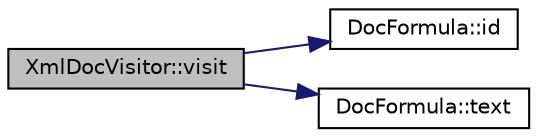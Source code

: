 digraph "XmlDocVisitor::visit"
{
 // LATEX_PDF_SIZE
  edge [fontname="Helvetica",fontsize="10",labelfontname="Helvetica",labelfontsize="10"];
  node [fontname="Helvetica",fontsize="10",shape=record];
  rankdir="LR";
  Node1 [label="XmlDocVisitor::visit",height=0.2,width=0.4,color="black", fillcolor="grey75", style="filled", fontcolor="black",tooltip=" "];
  Node1 -> Node2 [color="midnightblue",fontsize="10",style="solid",fontname="Helvetica"];
  Node2 [label="DocFormula::id",height=0.2,width=0.4,color="black", fillcolor="white", style="filled",URL="$classDocFormula.html#ad34d6903f1f038579b131efa2efc2a06",tooltip=" "];
  Node1 -> Node3 [color="midnightblue",fontsize="10",style="solid",fontname="Helvetica"];
  Node3 [label="DocFormula::text",height=0.2,width=0.4,color="black", fillcolor="white", style="filled",URL="$classDocFormula.html#a4744feabb05063f6019698f2b47a960c",tooltip=" "];
}
